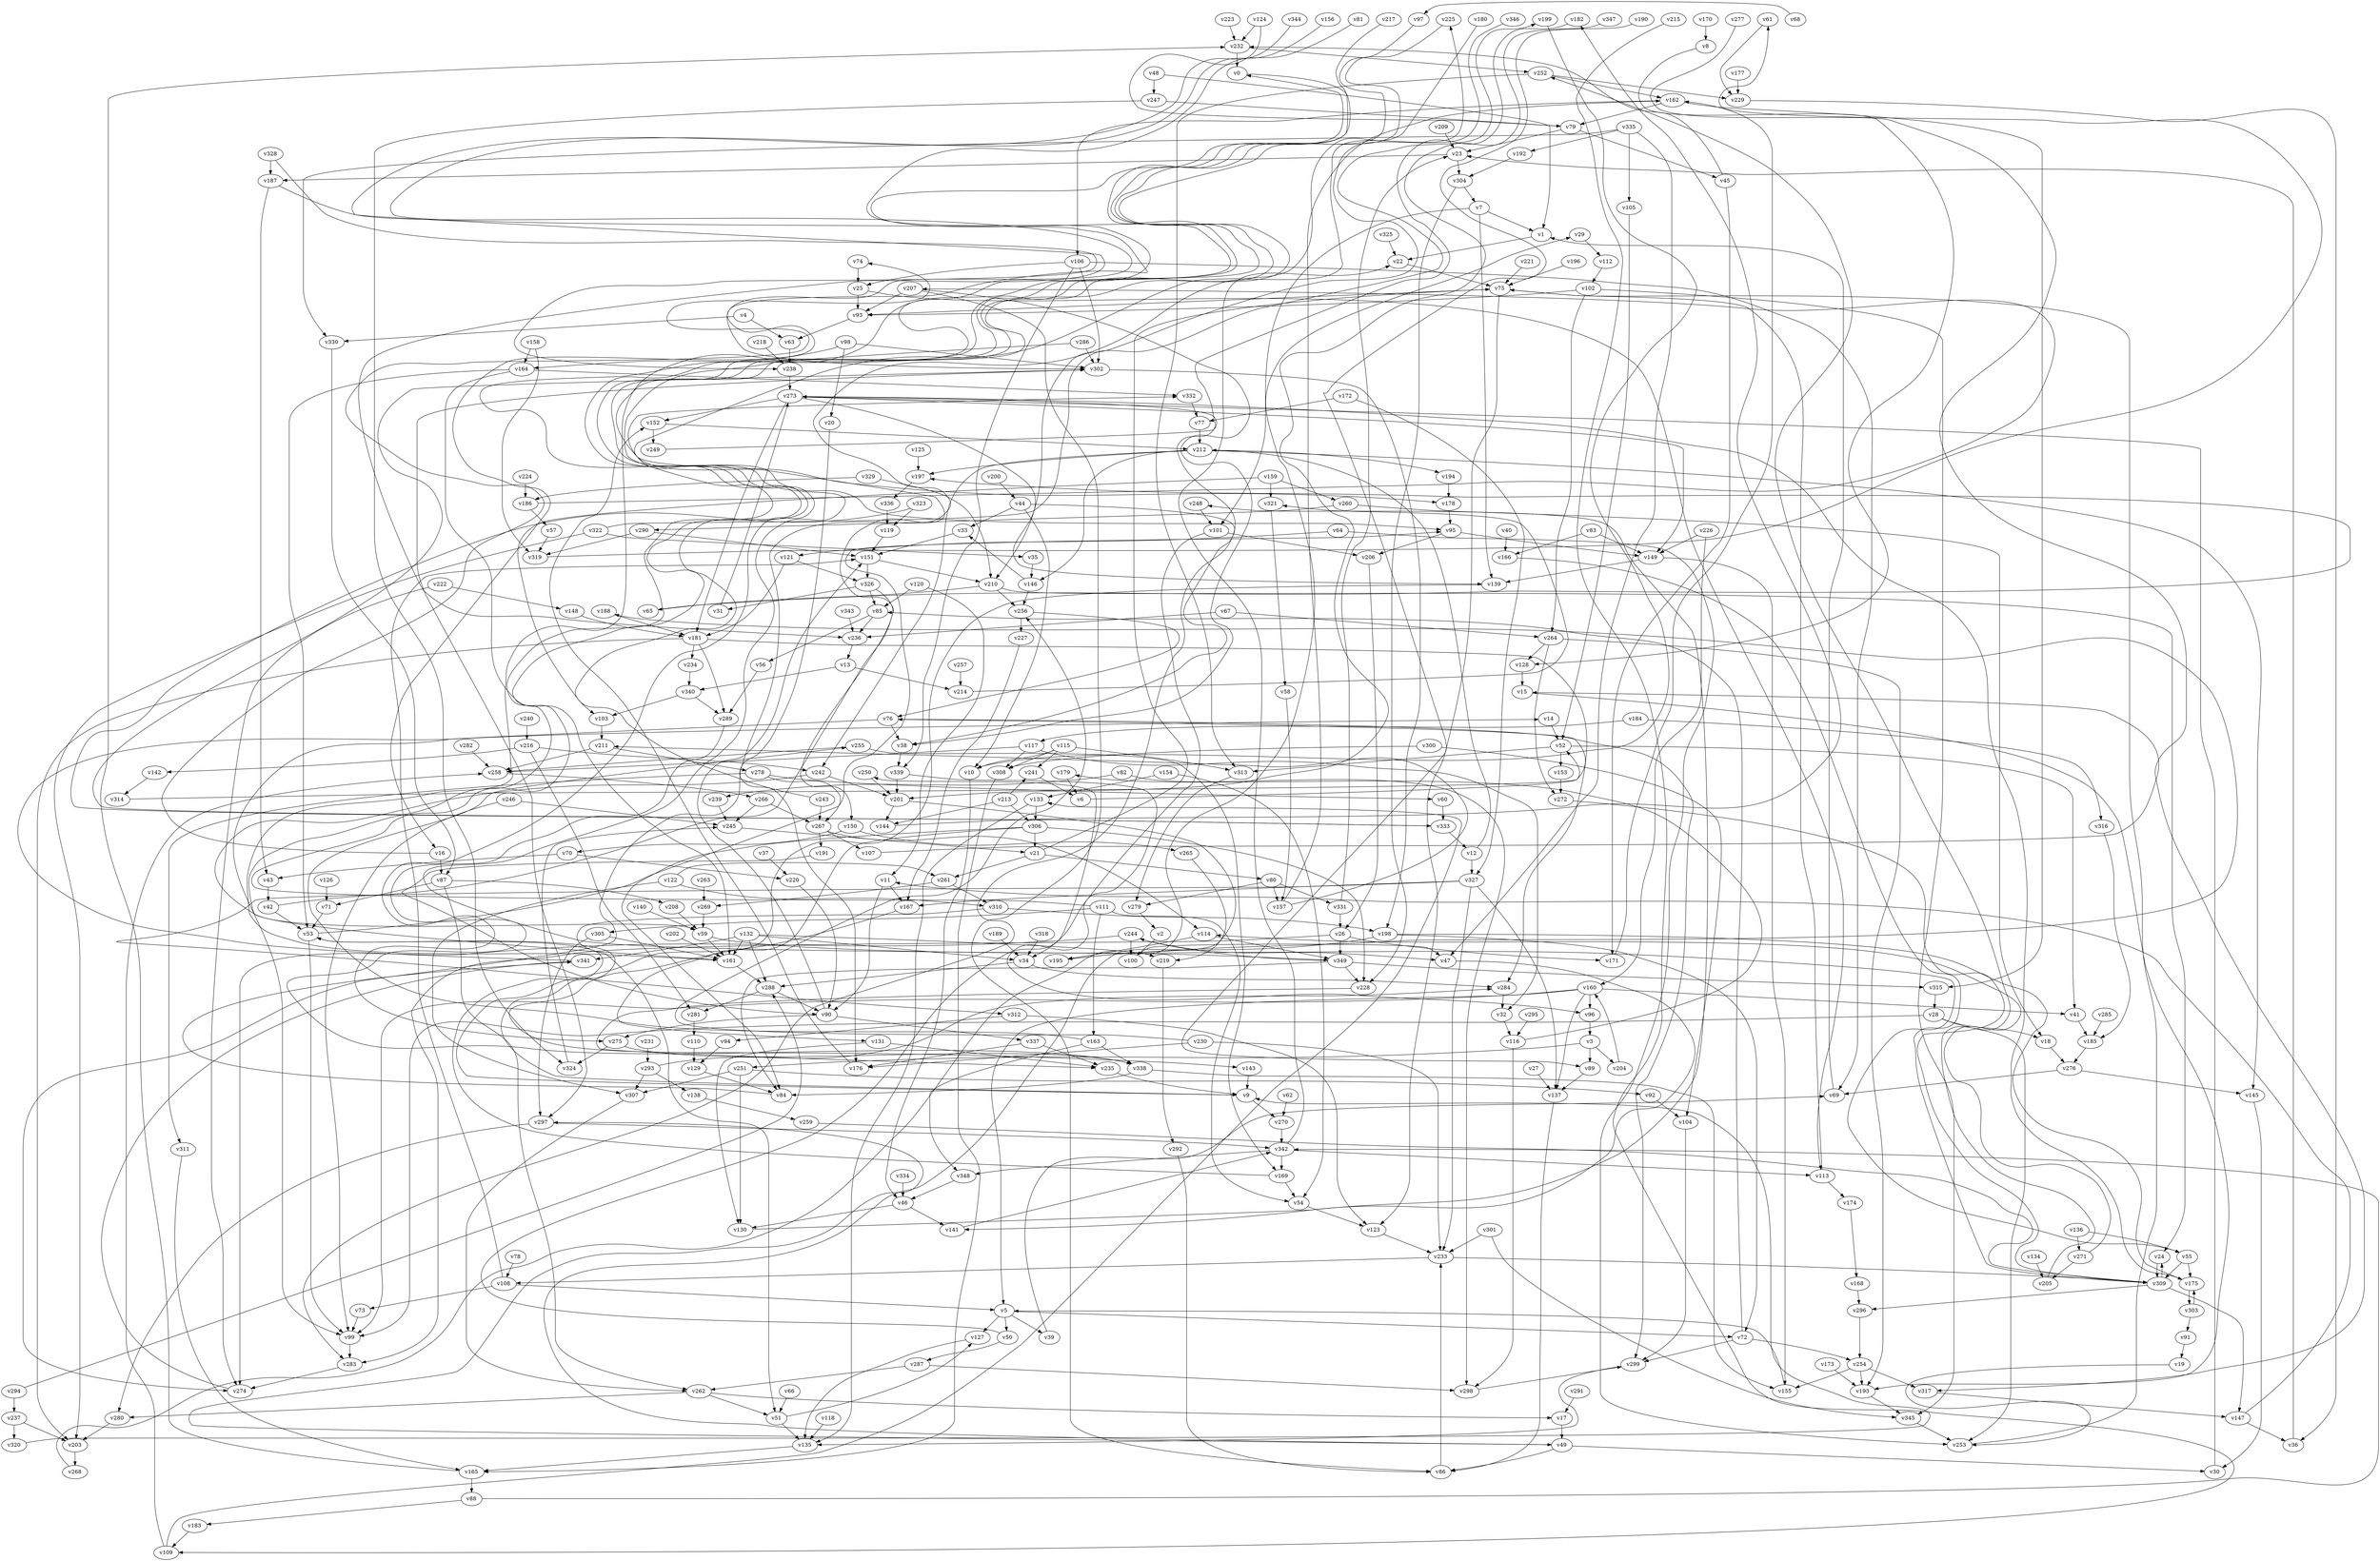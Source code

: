 // Benchmark game 515 - 350 vertices
// time_bound: 143
// targets: v53
digraph G {
    v0 [name="v0", player=0];
    v1 [name="v1", player=1];
    v2 [name="v2", player=1];
    v3 [name="v3", player=0];
    v4 [name="v4", player=0];
    v5 [name="v5", player=0];
    v6 [name="v6", player=0];
    v7 [name="v7", player=0];
    v8 [name="v8", player=1];
    v9 [name="v9", player=1];
    v10 [name="v10", player=0];
    v11 [name="v11", player=0];
    v12 [name="v12", player=1];
    v13 [name="v13", player=0];
    v14 [name="v14", player=1];
    v15 [name="v15", player=0];
    v16 [name="v16", player=0];
    v17 [name="v17", player=0];
    v18 [name="v18", player=0];
    v19 [name="v19", player=0];
    v20 [name="v20", player=0];
    v21 [name="v21", player=1];
    v22 [name="v22", player=1];
    v23 [name="v23", player=1];
    v24 [name="v24", player=1];
    v25 [name="v25", player=1];
    v26 [name="v26", player=0];
    v27 [name="v27", player=1];
    v28 [name="v28", player=1];
    v29 [name="v29", player=1];
    v30 [name="v30", player=1];
    v31 [name="v31", player=0];
    v32 [name="v32", player=1];
    v33 [name="v33", player=0];
    v34 [name="v34", player=1];
    v35 [name="v35", player=0];
    v36 [name="v36", player=1];
    v37 [name="v37", player=0];
    v38 [name="v38", player=1];
    v39 [name="v39", player=1];
    v40 [name="v40", player=1];
    v41 [name="v41", player=1];
    v42 [name="v42", player=0];
    v43 [name="v43", player=0];
    v44 [name="v44", player=0];
    v45 [name="v45", player=1];
    v46 [name="v46", player=1];
    v47 [name="v47", player=0];
    v48 [name="v48", player=1];
    v49 [name="v49", player=1];
    v50 [name="v50", player=0];
    v51 [name="v51", player=1];
    v52 [name="v52", player=1];
    v53 [name="v53", player=1, target=1];
    v54 [name="v54", player=0];
    v55 [name="v55", player=1];
    v56 [name="v56", player=1];
    v57 [name="v57", player=0];
    v58 [name="v58", player=0];
    v59 [name="v59", player=0];
    v60 [name="v60", player=0];
    v61 [name="v61", player=0];
    v62 [name="v62", player=1];
    v63 [name="v63", player=0];
    v64 [name="v64", player=1];
    v65 [name="v65", player=0];
    v66 [name="v66", player=0];
    v67 [name="v67", player=0];
    v68 [name="v68", player=1];
    v69 [name="v69", player=0];
    v70 [name="v70", player=1];
    v71 [name="v71", player=1];
    v72 [name="v72", player=1];
    v73 [name="v73", player=1];
    v74 [name="v74", player=1];
    v75 [name="v75", player=0];
    v76 [name="v76", player=0];
    v77 [name="v77", player=1];
    v78 [name="v78", player=0];
    v79 [name="v79", player=1];
    v80 [name="v80", player=0];
    v81 [name="v81", player=0];
    v82 [name="v82", player=1];
    v83 [name="v83", player=1];
    v84 [name="v84", player=0];
    v85 [name="v85", player=0];
    v86 [name="v86", player=0];
    v87 [name="v87", player=0];
    v88 [name="v88", player=1];
    v89 [name="v89", player=1];
    v90 [name="v90", player=1];
    v91 [name="v91", player=0];
    v92 [name="v92", player=0];
    v93 [name="v93", player=0];
    v94 [name="v94", player=1];
    v95 [name="v95", player=0];
    v96 [name="v96", player=0];
    v97 [name="v97", player=1];
    v98 [name="v98", player=1];
    v99 [name="v99", player=1];
    v100 [name="v100", player=0];
    v101 [name="v101", player=1];
    v102 [name="v102", player=1];
    v103 [name="v103", player=1];
    v104 [name="v104", player=1];
    v105 [name="v105", player=1];
    v106 [name="v106", player=1];
    v107 [name="v107", player=0];
    v108 [name="v108", player=1];
    v109 [name="v109", player=1];
    v110 [name="v110", player=0];
    v111 [name="v111", player=0];
    v112 [name="v112", player=1];
    v113 [name="v113", player=1];
    v114 [name="v114", player=0];
    v115 [name="v115", player=0];
    v116 [name="v116", player=1];
    v117 [name="v117", player=0];
    v118 [name="v118", player=1];
    v119 [name="v119", player=0];
    v120 [name="v120", player=0];
    v121 [name="v121", player=0];
    v122 [name="v122", player=1];
    v123 [name="v123", player=1];
    v124 [name="v124", player=0];
    v125 [name="v125", player=1];
    v126 [name="v126", player=1];
    v127 [name="v127", player=0];
    v128 [name="v128", player=1];
    v129 [name="v129", player=1];
    v130 [name="v130", player=0];
    v131 [name="v131", player=1];
    v132 [name="v132", player=0];
    v133 [name="v133", player=0];
    v134 [name="v134", player=0];
    v135 [name="v135", player=0];
    v136 [name="v136", player=1];
    v137 [name="v137", player=0];
    v138 [name="v138", player=0];
    v139 [name="v139", player=1];
    v140 [name="v140", player=0];
    v141 [name="v141", player=1];
    v142 [name="v142", player=0];
    v143 [name="v143", player=0];
    v144 [name="v144", player=0];
    v145 [name="v145", player=0];
    v146 [name="v146", player=1];
    v147 [name="v147", player=0];
    v148 [name="v148", player=1];
    v149 [name="v149", player=1];
    v150 [name="v150", player=0];
    v151 [name="v151", player=1];
    v152 [name="v152", player=0];
    v153 [name="v153", player=0];
    v154 [name="v154", player=1];
    v155 [name="v155", player=1];
    v156 [name="v156", player=0];
    v157 [name="v157", player=0];
    v158 [name="v158", player=1];
    v159 [name="v159", player=1];
    v160 [name="v160", player=1];
    v161 [name="v161", player=1];
    v162 [name="v162", player=1];
    v163 [name="v163", player=1];
    v164 [name="v164", player=1];
    v165 [name="v165", player=1];
    v166 [name="v166", player=1];
    v167 [name="v167", player=1];
    v168 [name="v168", player=0];
    v169 [name="v169", player=0];
    v170 [name="v170", player=0];
    v171 [name="v171", player=0];
    v172 [name="v172", player=0];
    v173 [name="v173", player=1];
    v174 [name="v174", player=1];
    v175 [name="v175", player=0];
    v176 [name="v176", player=1];
    v177 [name="v177", player=1];
    v178 [name="v178", player=1];
    v179 [name="v179", player=0];
    v180 [name="v180", player=0];
    v181 [name="v181", player=1];
    v182 [name="v182", player=1];
    v183 [name="v183", player=1];
    v184 [name="v184", player=1];
    v185 [name="v185", player=1];
    v186 [name="v186", player=1];
    v187 [name="v187", player=1];
    v188 [name="v188", player=1];
    v189 [name="v189", player=1];
    v190 [name="v190", player=1];
    v191 [name="v191", player=0];
    v192 [name="v192", player=0];
    v193 [name="v193", player=0];
    v194 [name="v194", player=1];
    v195 [name="v195", player=0];
    v196 [name="v196", player=1];
    v197 [name="v197", player=1];
    v198 [name="v198", player=1];
    v199 [name="v199", player=0];
    v200 [name="v200", player=0];
    v201 [name="v201", player=1];
    v202 [name="v202", player=1];
    v203 [name="v203", player=1];
    v204 [name="v204", player=0];
    v205 [name="v205", player=1];
    v206 [name="v206", player=0];
    v207 [name="v207", player=1];
    v208 [name="v208", player=0];
    v209 [name="v209", player=0];
    v210 [name="v210", player=1];
    v211 [name="v211", player=1];
    v212 [name="v212", player=0];
    v213 [name="v213", player=1];
    v214 [name="v214", player=1];
    v215 [name="v215", player=0];
    v216 [name="v216", player=1];
    v217 [name="v217", player=0];
    v218 [name="v218", player=1];
    v219 [name="v219", player=0];
    v220 [name="v220", player=1];
    v221 [name="v221", player=1];
    v222 [name="v222", player=0];
    v223 [name="v223", player=0];
    v224 [name="v224", player=0];
    v225 [name="v225", player=1];
    v226 [name="v226", player=1];
    v227 [name="v227", player=0];
    v228 [name="v228", player=1];
    v229 [name="v229", player=1];
    v230 [name="v230", player=0];
    v231 [name="v231", player=0];
    v232 [name="v232", player=1];
    v233 [name="v233", player=1];
    v234 [name="v234", player=0];
    v235 [name="v235", player=0];
    v236 [name="v236", player=1];
    v237 [name="v237", player=0];
    v238 [name="v238", player=0];
    v239 [name="v239", player=1];
    v240 [name="v240", player=0];
    v241 [name="v241", player=1];
    v242 [name="v242", player=1];
    v243 [name="v243", player=0];
    v244 [name="v244", player=1];
    v245 [name="v245", player=0];
    v246 [name="v246", player=1];
    v247 [name="v247", player=1];
    v248 [name="v248", player=0];
    v249 [name="v249", player=0];
    v250 [name="v250", player=0];
    v251 [name="v251", player=0];
    v252 [name="v252", player=1];
    v253 [name="v253", player=1];
    v254 [name="v254", player=0];
    v255 [name="v255", player=1];
    v256 [name="v256", player=1];
    v257 [name="v257", player=0];
    v258 [name="v258", player=0];
    v259 [name="v259", player=0];
    v260 [name="v260", player=1];
    v261 [name="v261", player=0];
    v262 [name="v262", player=0];
    v263 [name="v263", player=0];
    v264 [name="v264", player=1];
    v265 [name="v265", player=0];
    v266 [name="v266", player=1];
    v267 [name="v267", player=1];
    v268 [name="v268", player=0];
    v269 [name="v269", player=0];
    v270 [name="v270", player=1];
    v271 [name="v271", player=1];
    v272 [name="v272", player=0];
    v273 [name="v273", player=0];
    v274 [name="v274", player=1];
    v275 [name="v275", player=1];
    v276 [name="v276", player=0];
    v277 [name="v277", player=0];
    v278 [name="v278", player=1];
    v279 [name="v279", player=1];
    v280 [name="v280", player=0];
    v281 [name="v281", player=0];
    v282 [name="v282", player=1];
    v283 [name="v283", player=1];
    v284 [name="v284", player=1];
    v285 [name="v285", player=1];
    v286 [name="v286", player=0];
    v287 [name="v287", player=0];
    v288 [name="v288", player=1];
    v289 [name="v289", player=0];
    v290 [name="v290", player=1];
    v291 [name="v291", player=0];
    v292 [name="v292", player=1];
    v293 [name="v293", player=1];
    v294 [name="v294", player=1];
    v295 [name="v295", player=0];
    v296 [name="v296", player=1];
    v297 [name="v297", player=0];
    v298 [name="v298", player=1];
    v299 [name="v299", player=0];
    v300 [name="v300", player=1];
    v301 [name="v301", player=0];
    v302 [name="v302", player=1];
    v303 [name="v303", player=0];
    v304 [name="v304", player=1];
    v305 [name="v305", player=0];
    v306 [name="v306", player=1];
    v307 [name="v307", player=0];
    v308 [name="v308", player=0];
    v309 [name="v309", player=0];
    v310 [name="v310", player=1];
    v311 [name="v311", player=1];
    v312 [name="v312", player=1];
    v313 [name="v313", player=0];
    v314 [name="v314", player=0];
    v315 [name="v315", player=0];
    v316 [name="v316", player=1];
    v317 [name="v317", player=1];
    v318 [name="v318", player=0];
    v319 [name="v319", player=0];
    v320 [name="v320", player=1];
    v321 [name="v321", player=1];
    v322 [name="v322", player=1];
    v323 [name="v323", player=0];
    v324 [name="v324", player=0];
    v325 [name="v325", player=0];
    v326 [name="v326", player=1];
    v327 [name="v327", player=0];
    v328 [name="v328", player=0];
    v329 [name="v329", player=0];
    v330 [name="v330", player=0];
    v331 [name="v331", player=0];
    v332 [name="v332", player=1];
    v333 [name="v333", player=0];
    v334 [name="v334", player=0];
    v335 [name="v335", player=1];
    v336 [name="v336", player=0];
    v337 [name="v337", player=0];
    v338 [name="v338", player=1];
    v339 [name="v339", player=0];
    v340 [name="v340", player=1];
    v341 [name="v341", player=1];
    v342 [name="v342", player=1];
    v343 [name="v343", player=1];
    v344 [name="v344", player=0];
    v345 [name="v345", player=0];
    v346 [name="v346", player=0];
    v347 [name="v347", player=1];
    v348 [name="v348", player=0];
    v349 [name="v349", player=1];

    v0 -> v349 [constraint="t >= 5"];
    v1 -> v22;
    v2 -> v100;
    v3 -> v204;
    v4 -> v330;
    v5 -> v39;
    v6 -> v52 [constraint="t mod 2 == 0"];
    v7 -> v101;
    v8 -> v128 [constraint="t mod 2 == 0"];
    v9 -> v53 [constraint="t >= 2"];
    v10 -> v46;
    v11 -> v167;
    v12 -> v327;
    v13 -> v214;
    v14 -> v52;
    v15 -> v193 [constraint="t mod 4 == 2"];
    v16 -> v74 [constraint="t < 10"];
    v17 -> v49;
    v18 -> v276;
    v19 -> v253 [constraint="t mod 2 == 0"];
    v20 -> v176;
    v21 -> v80;
    v22 -> v75;
    v23 -> v187;
    v24 -> v309;
    v25 -> v113 [constraint="t < 10"];
    v26 -> v171;
    v27 -> v137;
    v28 -> v18;
    v29 -> v112;
    v30 -> v273;
    v31 -> v273;
    v32 -> v116;
    v33 -> v151;
    v34 -> v284;
    v35 -> v146;
    v36 -> v23;
    v37 -> v220;
    v38 -> v339;
    v39 -> v69 [constraint="t >= 3"];
    v40 -> v166;
    v41 -> v185;
    v42 -> v225 [constraint="t < 5"];
    v43 -> v42;
    v44 -> v38 [constraint="t mod 4 == 2"];
    v45 -> v232 [constraint="t mod 3 == 2"];
    v46 -> v130;
    v47 -> v141 [constraint="t < 14"];
    v48 -> v1;
    v49 -> v297 [constraint="t mod 4 == 3"];
    v50 -> v250 [constraint="t mod 2 == 1"];
    v51 -> v127 [constraint="t mod 4 == 3"];
    v52 -> v41;
    v53 -> v95 [constraint="t mod 5 == 2"];
    v54 -> v123;
    v55 -> v175;
    v56 -> v289;
    v57 -> v319;
    v58 -> v157;
    v59 -> v55 [constraint="t mod 4 == 0"];
    v60 -> v333;
    v61 -> v229 [constraint="t >= 5"];
    v62 -> v270;
    v63 -> v238;
    v64 -> v253;
    v65 -> v197 [constraint="t < 9"];
    v66 -> v51;
    v67 -> v236;
    v68 -> v97 [constraint="t mod 2 == 0"];
    v69 -> v1;
    v70 -> v43;
    v71 -> v53;
    v72 -> v85;
    v73 -> v99;
    v74 -> v25;
    v75 -> v123;
    v76 -> v38;
    v77 -> v212;
    v78 -> v108;
    v79 -> v23;
    v80 -> v279;
    v81 -> v161 [constraint="t >= 2"];
    v82 -> v239;
    v83 -> v166;
    v84 -> v341 [constraint="t >= 5"];
    v85 -> v56;
    v86 -> v233;
    v87 -> v262;
    v88 -> v183;
    v89 -> v137;
    v90 -> v337;
    v91 -> v19;
    v92 -> v104;
    v93 -> v63;
    v94 -> v129;
    v95 -> v206;
    v96 -> v3;
    v97 -> v95 [constraint="t >= 5"];
    v98 -> v302;
    v99 -> v283;
    v100 -> v47 [constraint="t >= 4"];
    v101 -> v34;
    v102 -> v264;
    v103 -> v211;
    v104 -> v299;
    v105 -> v52;
    v106 -> v302;
    v107 -> v15 [constraint="t mod 3 == 1"];
    v108 -> v73;
    v109 -> v133 [constraint="t < 7"];
    v110 -> v129;
    v111 -> v332 [constraint="t < 6"];
    v112 -> v102;
    v113 -> v75;
    v114 -> v349;
    v115 -> v241;
    v116 -> v179 [constraint="t < 10"];
    v117 -> v308;
    v118 -> v135;
    v119 -> v151;
    v120 -> v85;
    v121 -> v326;
    v122 -> v261 [constraint="t mod 2 == 1"];
    v123 -> v233;
    v124 -> v79 [constraint="t >= 4"];
    v125 -> v197;
    v126 -> v71;
    v127 -> v135;
    v128 -> v15;
    v129 -> v84;
    v130 -> v248 [constraint="t mod 2 == 1"];
    v131 -> v130;
    v132 -> v341;
    v133 -> v306;
    v134 -> v205;
    v135 -> v165;
    v136 -> v55;
    v137 -> v86;
    v138 -> v259;
    v139 -> v9 [constraint="t mod 2 == 0"];
    v140 -> v59;
    v141 -> v342;
    v142 -> v314;
    v143 -> v9;
    v144 -> v182 [constraint="t < 6"];
    v145 -> v30;
    v146 -> v33 [constraint="t >= 2"];
    v147 -> v11 [constraint="t mod 4 == 1"];
    v148 -> v181;
    v149 -> v155;
    v150 -> v70;
    v151 -> v326;
    v152 -> v249;
    v153 -> v272;
    v154 -> v54;
    v155 -> v5 [constraint="t >= 2"];
    v156 -> v16 [constraint="t mod 2 == 1"];
    v157 -> v211 [constraint="t >= 5"];
    v158 -> v164;
    v159 -> v321;
    v160 -> v137;
    v161 -> v288;
    v162 -> v106;
    v163 -> v255 [constraint="t mod 2 == 1"];
    v164 -> v161;
    v165 -> v232;
    v166 -> v309 [constraint="t < 11"];
    v167 -> v143 [constraint="t < 12"];
    v168 -> v296;
    v169 -> v53 [constraint="t < 9"];
    v170 -> v8;
    v171 -> v162;
    v172 -> v77;
    v173 -> v193;
    v174 -> v168;
    v175 -> v273 [constraint="t mod 2 == 1"];
    v176 -> v152;
    v177 -> v229;
    v178 -> v95;
    v179 -> v6;
    v180 -> v274 [constraint="t mod 5 == 0"];
    v181 -> v203;
    v182 -> v283 [constraint="t mod 4 == 2"];
    v183 -> v109;
    v184 -> v316;
    v185 -> v276;
    v186 -> v207 [constraint="t >= 5"];
    v187 -> v302 [constraint="t < 5"];
    v188 -> v181;
    v189 -> v34;
    v190 -> v89 [constraint="t >= 3"];
    v191 -> v90 [constraint="t >= 3"];
    v192 -> v304;
    v193 -> v345;
    v194 -> v178;
    v195 -> v188 [constraint="t >= 1"];
    v196 -> v75;
    v197 -> v336;
    v198 -> v175 [constraint="t mod 3 == 2"];
    v199 -> v10 [constraint="t mod 3 == 0"];
    v200 -> v44;
    v201 -> v49 [constraint="t mod 3 == 1"];
    v202 -> v161;
    v203 -> v268;
    v204 -> v160;
    v205 -> v252 [constraint="t >= 3"];
    v206 -> v26;
    v207 -> v38 [constraint="t < 14"];
    v208 -> v59;
    v209 -> v23;
    v210 -> v24;
    v211 -> v278;
    v212 -> v197;
    v213 -> v241 [constraint="t >= 4"];
    v214 -> v321 [constraint="t mod 5 == 3"];
    v215 -> v109 [constraint="t mod 4 == 0"];
    v216 -> v142;
    v217 -> v275 [constraint="t >= 4"];
    v218 -> v238;
    v219 -> v292;
    v220 -> v90;
    v221 -> v75;
    v222 -> v148;
    v223 -> v232;
    v224 -> v186;
    v225 -> v178 [constraint="t >= 2"];
    v226 -> v160;
    v227 -> v167;
    v228 -> v235 [constraint="t mod 2 == 0"];
    v229 -> v36;
    v230 -> v256 [constraint="t < 8"];
    v231 -> v293;
    v232 -> v0;
    v233 -> v108;
    v234 -> v340;
    v235 -> v9;
    v236 -> v13;
    v237 -> v320;
    v238 -> v273;
    v239 -> v245;
    v240 -> v216;
    v241 -> v6;
    v242 -> v59 [constraint="t mod 4 == 3"];
    v243 -> v0 [constraint="t >= 1"];
    v244 -> v100;
    v245 -> v21;
    v246 -> v99;
    v247 -> v324;
    v248 -> v101;
    v249 -> v273 [constraint="t >= 4"];
    v250 -> v201;
    v251 -> v307;
    v252 -> v162;
    v253 -> v75;
    v254 -> v155;
    v255 -> v258;
    v256 -> v76 [constraint="t >= 2"];
    v257 -> v214;
    v258 -> v266;
    v259 -> v309 [constraint="t < 11"];
    v260 -> v290;
    v261 -> v269;
    v262 -> v51;
    v263 -> v269;
    v264 -> v272;
    v265 -> v219;
    v266 -> v267;
    v267 -> v191;
    v268 -> v29 [constraint="t < 9"];
    v269 -> v59;
    v270 -> v342;
    v271 -> v114 [constraint="t mod 2 == 0"];
    v272 -> v309 [constraint="t mod 3 == 2"];
    v273 -> v181;
    v274 -> v341 [constraint="t < 13"];
    v275 -> v338 [constraint="t mod 5 == 4"];
    v276 -> v69;
    v277 -> v317 [constraint="t >= 4"];
    v278 -> v311;
    v279 -> v2;
    v280 -> v203;
    v281 -> v110;
    v282 -> v258;
    v283 -> v274;
    v284 -> v32;
    v285 -> v185;
    v286 -> v161 [constraint="t mod 4 == 2"];
    v287 -> v262;
    v288 -> v281;
    v289 -> v338 [constraint="t < 11"];
    v290 -> v151;
    v291 -> v17;
    v292 -> v86;
    v293 -> v284 [constraint="t mod 2 == 1"];
    v294 -> v288 [constraint="t mod 4 == 3"];
    v295 -> v116;
    v296 -> v254;
    v297 -> v280;
    v298 -> v299 [constraint="t mod 3 == 2"];
    v299 -> v135 [constraint="t < 8"];
    v300 -> v308;
    v301 -> v345;
    v302 -> v198;
    v303 -> v175;
    v304 -> v228;
    v305 -> v297;
    v306 -> v131 [constraint="t < 15"];
    v307 -> v262;
    v308 -> v165;
    v309 -> v296;
    v310 -> v198;
    v311 -> v165;
    v312 -> v123;
    v313 -> v279;
    v314 -> v76 [constraint="t < 6"];
    v315 -> v28;
    v316 -> v185;
    v317 -> v147;
    v318 -> v34;
    v319 -> v61 [constraint="t < 8"];
    v320 -> v9 [constraint="t < 13"];
    v321 -> v58;
    v322 -> v199 [constraint="t mod 3 == 1"];
    v323 -> v333 [constraint="t >= 5"];
    v324 -> v245;
    v325 -> v22;
    v326 -> v31;
    v327 -> v312 [constraint="t < 5"];
    v328 -> v238 [constraint="t < 14"];
    v329 -> v186;
    v330 -> v87;
    v331 -> v26;
    v332 -> v77;
    v333 -> v302 [constraint="t < 8"];
    v334 -> v46;
    v335 -> v330;
    v336 -> v119;
    v337 -> v176;
    v338 -> v84;
    v339 -> v96 [constraint="t >= 5"];
    v340 -> v289;
    v341 -> v14 [constraint="t mod 4 == 1"];
    v342 -> v22;
    v343 -> v236;
    v344 -> v236 [constraint="t >= 5"];
    v345 -> v253;
    v346 -> v139 [constraint="t mod 3 == 2"];
    v347 -> v201 [constraint="t mod 3 == 2"];
    v348 -> v46;
    v349 -> v244 [constraint="t mod 4 == 3"];
    v28 -> v99;
    v328 -> v187;
    v159 -> v103;
    v70 -> v220;
    v113 -> v174;
    v201 -> v144;
    v198 -> v72;
    v76 -> v299;
    v293 -> v307;
    v122 -> v307;
    v132 -> v34;
    v108 -> v5;
    v26 -> v283;
    v45 -> v171;
    v216 -> v242;
    v340 -> v103;
    v111 -> v305;
    v122 -> v310;
    v102 -> v93;
    v198 -> v195;
    v288 -> v90;
    v46 -> v141;
    v34 -> v288;
    v331 -> v23;
    v210 -> v65;
    v349 -> v84;
    v115 -> v313;
    v131 -> v235;
    v21 -> v75;
    v172 -> v327;
    v160 -> v99;
    v152 -> v212;
    v213 -> v144;
    v80 -> v157;
    v212 -> v145;
    v243 -> v267;
    v181 -> v234;
    v255 -> v169;
    v212 -> v146;
    v162 -> v79;
    v244 -> v274;
    v111 -> v163;
    v187 -> v43;
    v51 -> v135;
    v13 -> v340;
    v247 -> v79;
    v9 -> v270;
    v312 -> v94;
    v237 -> v203;
    v116 -> v298;
    v322 -> v35;
    v133 -> v135;
    v327 -> v233;
    v98 -> v20;
    v149 -> v139;
    v64 -> v121;
    v80 -> v331;
    v251 -> v92;
    v5 -> v50;
    v151 -> v210;
    v306 -> v84;
    v338 -> v155;
    v300 -> v104;
    v278 -> v267;
    v111 -> v54;
    v108 -> v151;
    v184 -> v117;
    v327 -> v167;
    v310 -> v51;
    v260 -> v18;
    v85 -> v236;
    v164 -> v53;
    v181 -> v284;
    v7 -> v1;
    v261 -> v310;
    v95 -> v149;
    v124 -> v232;
    v132 -> v288;
    v275 -> v324;
    v115 -> v10;
    v79 -> v45;
    v232 -> v252;
    v109 -> v258;
    v50 -> v287;
    v186 -> v57;
    v154 -> v133;
    v11 -> v90;
    v349 -> v228;
    v252 -> v229;
    v132 -> v161;
    v276 -> v145;
    v165 -> v88;
    v44 -> v10;
    v160 -> v96;
    v106 -> v25;
    v106 -> v69;
    v266 -> v245;
    v160 -> v41;
    v342 -> v113;
    v117 -> v258;
    v90 -> v275;
    v52 -> v153;
    v115 -> v308;
    v12 -> v212;
    v114 -> v195;
    v337 -> v235;
    v244 -> v47;
    v212 -> v242;
    v212 -> v194;
    v339 -> v201;
    v49 -> v30;
    v252 -> v313;
    v159 -> v260;
    v349 -> v315;
    v256 -> v227;
    v175 -> v303;
    v302 -> v297;
    v5 -> v127;
    v326 -> v85;
    v3 -> v89;
    v82 -> v298;
    v309 -> v24;
    v25 -> v93;
    v304 -> v7;
    v101 -> v206;
    v83 -> v149;
    v271 -> v205;
    v163 -> v348;
    v293 -> v138;
    v264 -> v128;
    v164 -> v332;
    v3 -> v251;
    v146 -> v256;
    v117 -> v32;
    v157 -> v162;
    v294 -> v237;
    v230 -> v233;
    v278 -> v60;
    v301 -> v233;
    v273 -> v149;
    v26 -> v349;
    v44 -> v33;
    v181 -> v289;
    v87 -> v71;
    v150 -> v265;
    v49 -> v86;
    v287 -> v298;
    v246 -> v245;
    v98 -> v164;
    v335 -> v105;
    v213 -> v306;
    v55 -> v309;
    v90 -> v151;
    v327 -> v137;
    v53 -> v99;
    v21 -> v261;
    v48 -> v247;
    v207 -> v93;
    v305 -> v161;
    v106 -> v339;
    v262 -> v280;
    v67 -> v264;
    v306 -> v21;
    v273 -> v210;
    v242 -> v201;
    v323 -> v119;
    v342 -> v169;
    v121 -> v181;
    v273 -> v152;
    v322 -> v203;
    v306 -> v228;
    v333 -> v12;
    v132 -> v219;
    v169 -> v54;
    v88 -> v342;
    v59 -> v161;
    v158 -> v319;
    v120 -> v11;
    v230 -> v176;
    v233 -> v309;
    v264 -> v193;
    v147 -> v36;
    v42 -> v53;
    v267 -> v107;
    v211 -> v258;
    v75 -> v93;
    v335 -> v47;
    v207 -> v86;
    v210 -> v256;
    v52 -> v313;
    v136 -> v271;
    v262 -> v17;
    v76 -> v99;
    v329 -> v210;
    v102 -> v345;
    v326 -> v150;
    v28 -> v253;
    v254 -> v193;
    v216 -> v281;
    v87 -> v208;
    v290 -> v319;
    v226 -> v149;
    v309 -> v147;
    v4 -> v63;
    v297 -> v342;
    v160 -> v5;
    v303 -> v91;
    v286 -> v302;
    v16 -> v87;
    v254 -> v317;
    v335 -> v192;
    v72 -> v299;
    v162 -> v315;
    v222 -> v274;
    v72 -> v254;
    v5 -> v72;
    v7 -> v139;
    v23 -> v304;
    v251 -> v130;
    v267 -> v114;
    v163 -> v338;
    v342 -> v348;
}
